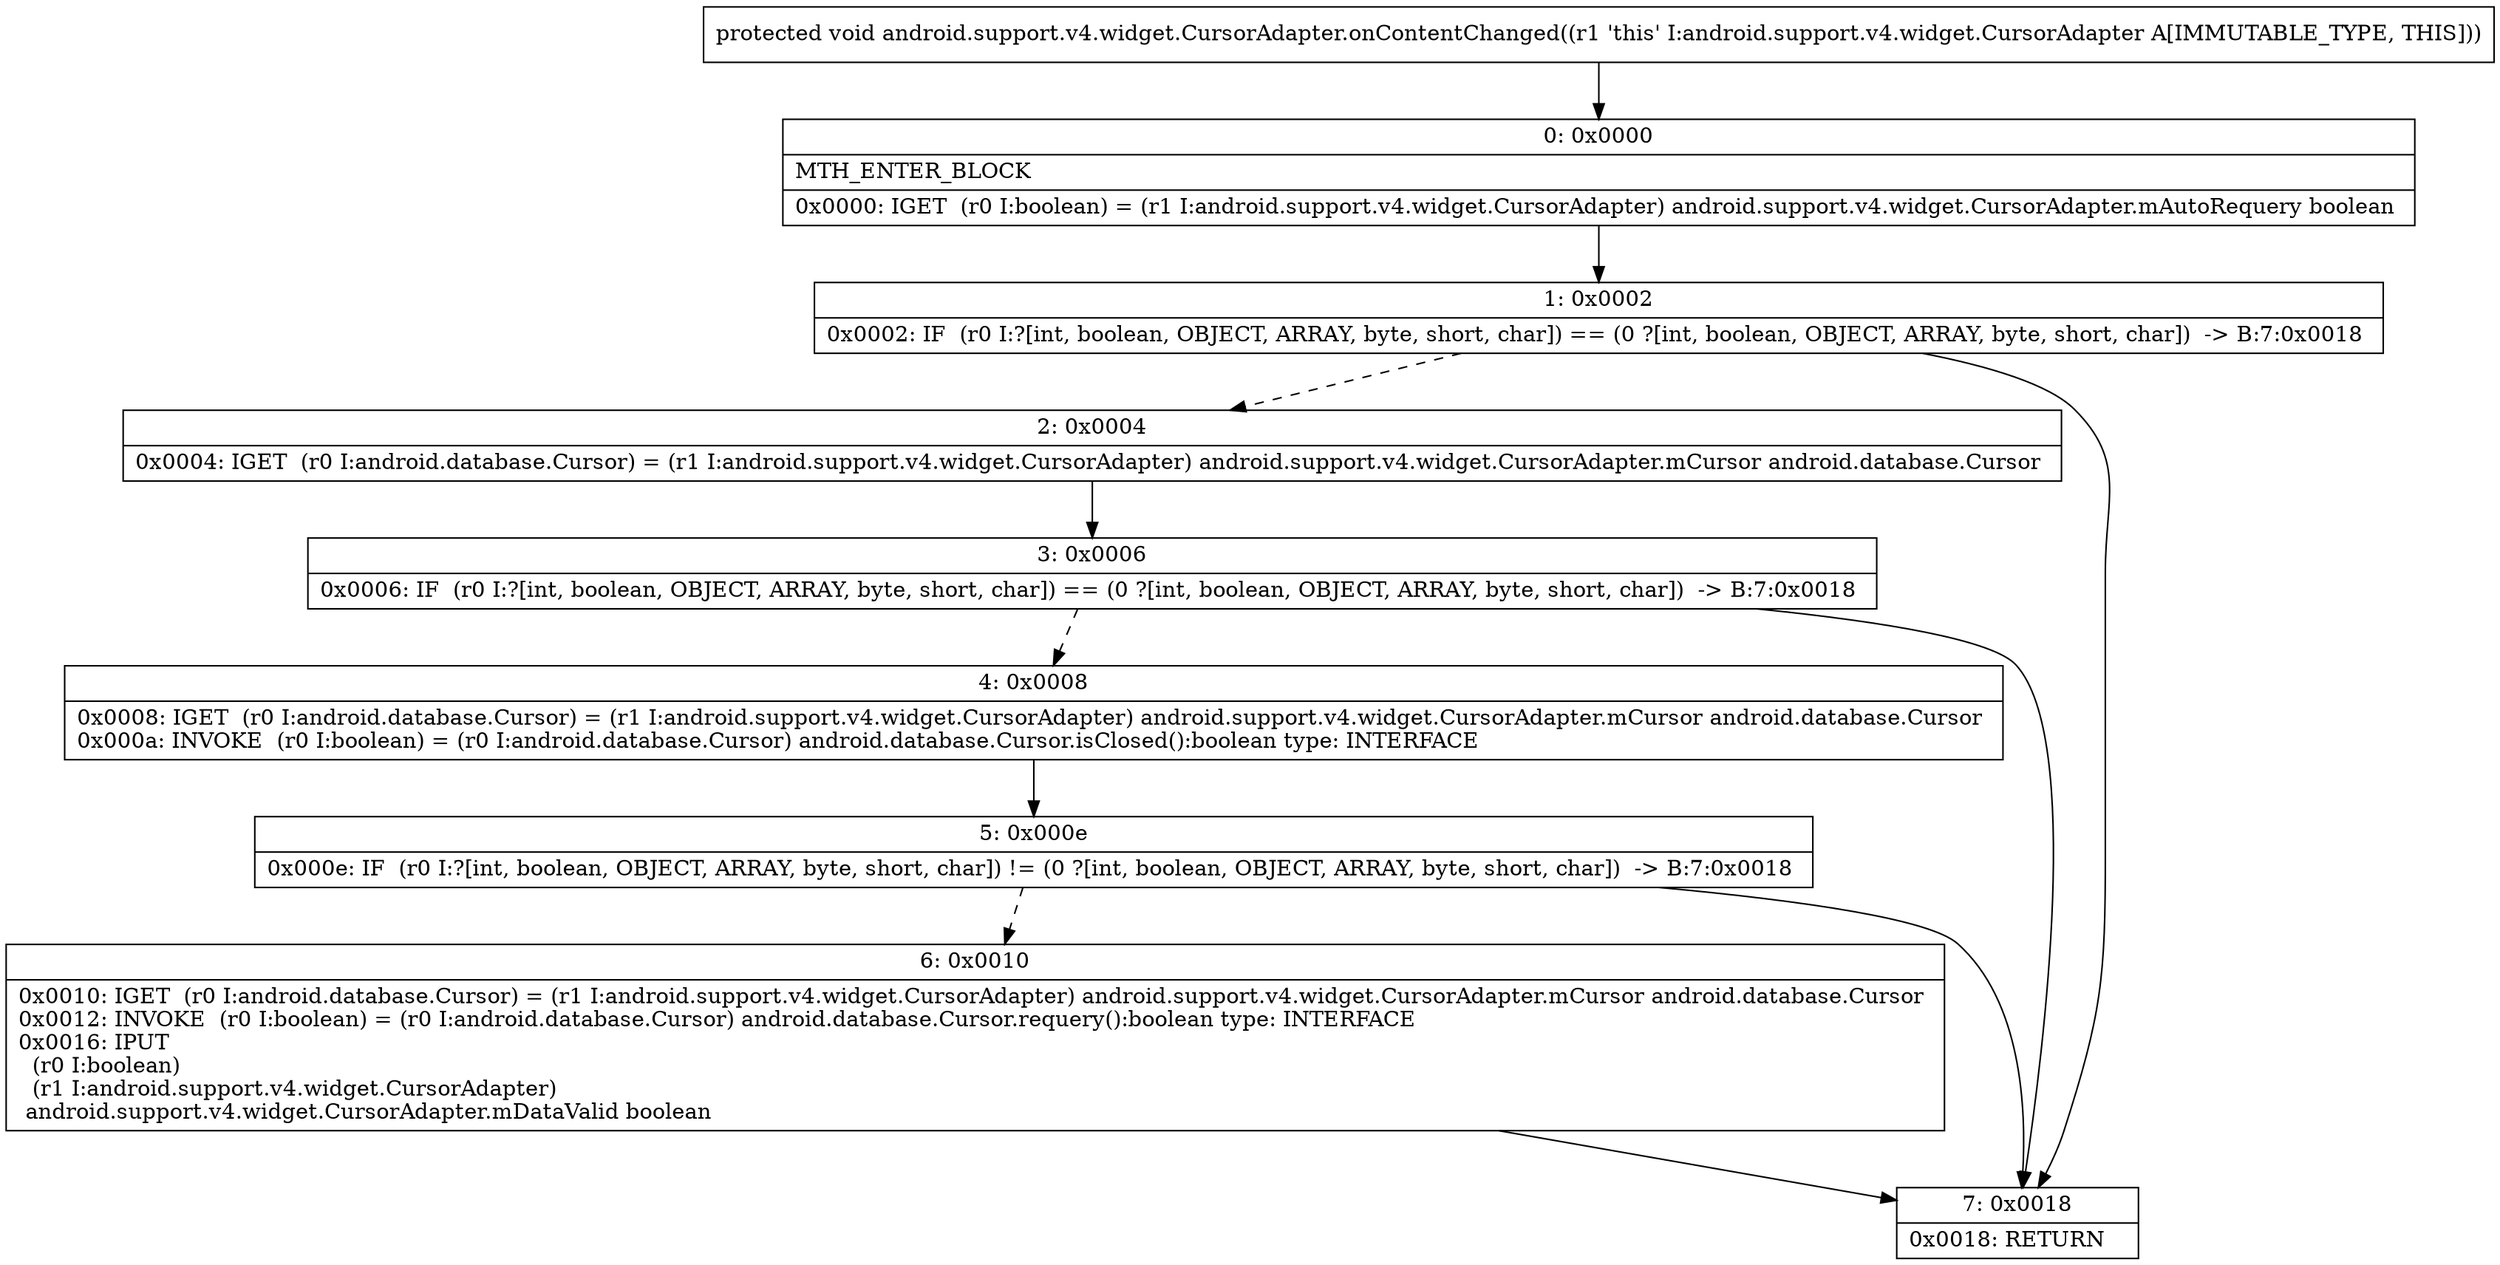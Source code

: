 digraph "CFG forandroid.support.v4.widget.CursorAdapter.onContentChanged()V" {
Node_0 [shape=record,label="{0\:\ 0x0000|MTH_ENTER_BLOCK\l|0x0000: IGET  (r0 I:boolean) = (r1 I:android.support.v4.widget.CursorAdapter) android.support.v4.widget.CursorAdapter.mAutoRequery boolean \l}"];
Node_1 [shape=record,label="{1\:\ 0x0002|0x0002: IF  (r0 I:?[int, boolean, OBJECT, ARRAY, byte, short, char]) == (0 ?[int, boolean, OBJECT, ARRAY, byte, short, char])  \-\> B:7:0x0018 \l}"];
Node_2 [shape=record,label="{2\:\ 0x0004|0x0004: IGET  (r0 I:android.database.Cursor) = (r1 I:android.support.v4.widget.CursorAdapter) android.support.v4.widget.CursorAdapter.mCursor android.database.Cursor \l}"];
Node_3 [shape=record,label="{3\:\ 0x0006|0x0006: IF  (r0 I:?[int, boolean, OBJECT, ARRAY, byte, short, char]) == (0 ?[int, boolean, OBJECT, ARRAY, byte, short, char])  \-\> B:7:0x0018 \l}"];
Node_4 [shape=record,label="{4\:\ 0x0008|0x0008: IGET  (r0 I:android.database.Cursor) = (r1 I:android.support.v4.widget.CursorAdapter) android.support.v4.widget.CursorAdapter.mCursor android.database.Cursor \l0x000a: INVOKE  (r0 I:boolean) = (r0 I:android.database.Cursor) android.database.Cursor.isClosed():boolean type: INTERFACE \l}"];
Node_5 [shape=record,label="{5\:\ 0x000e|0x000e: IF  (r0 I:?[int, boolean, OBJECT, ARRAY, byte, short, char]) != (0 ?[int, boolean, OBJECT, ARRAY, byte, short, char])  \-\> B:7:0x0018 \l}"];
Node_6 [shape=record,label="{6\:\ 0x0010|0x0010: IGET  (r0 I:android.database.Cursor) = (r1 I:android.support.v4.widget.CursorAdapter) android.support.v4.widget.CursorAdapter.mCursor android.database.Cursor \l0x0012: INVOKE  (r0 I:boolean) = (r0 I:android.database.Cursor) android.database.Cursor.requery():boolean type: INTERFACE \l0x0016: IPUT  \l  (r0 I:boolean)\l  (r1 I:android.support.v4.widget.CursorAdapter)\l android.support.v4.widget.CursorAdapter.mDataValid boolean \l}"];
Node_7 [shape=record,label="{7\:\ 0x0018|0x0018: RETURN   \l}"];
MethodNode[shape=record,label="{protected void android.support.v4.widget.CursorAdapter.onContentChanged((r1 'this' I:android.support.v4.widget.CursorAdapter A[IMMUTABLE_TYPE, THIS])) }"];
MethodNode -> Node_0;
Node_0 -> Node_1;
Node_1 -> Node_2[style=dashed];
Node_1 -> Node_7;
Node_2 -> Node_3;
Node_3 -> Node_4[style=dashed];
Node_3 -> Node_7;
Node_4 -> Node_5;
Node_5 -> Node_6[style=dashed];
Node_5 -> Node_7;
Node_6 -> Node_7;
}

